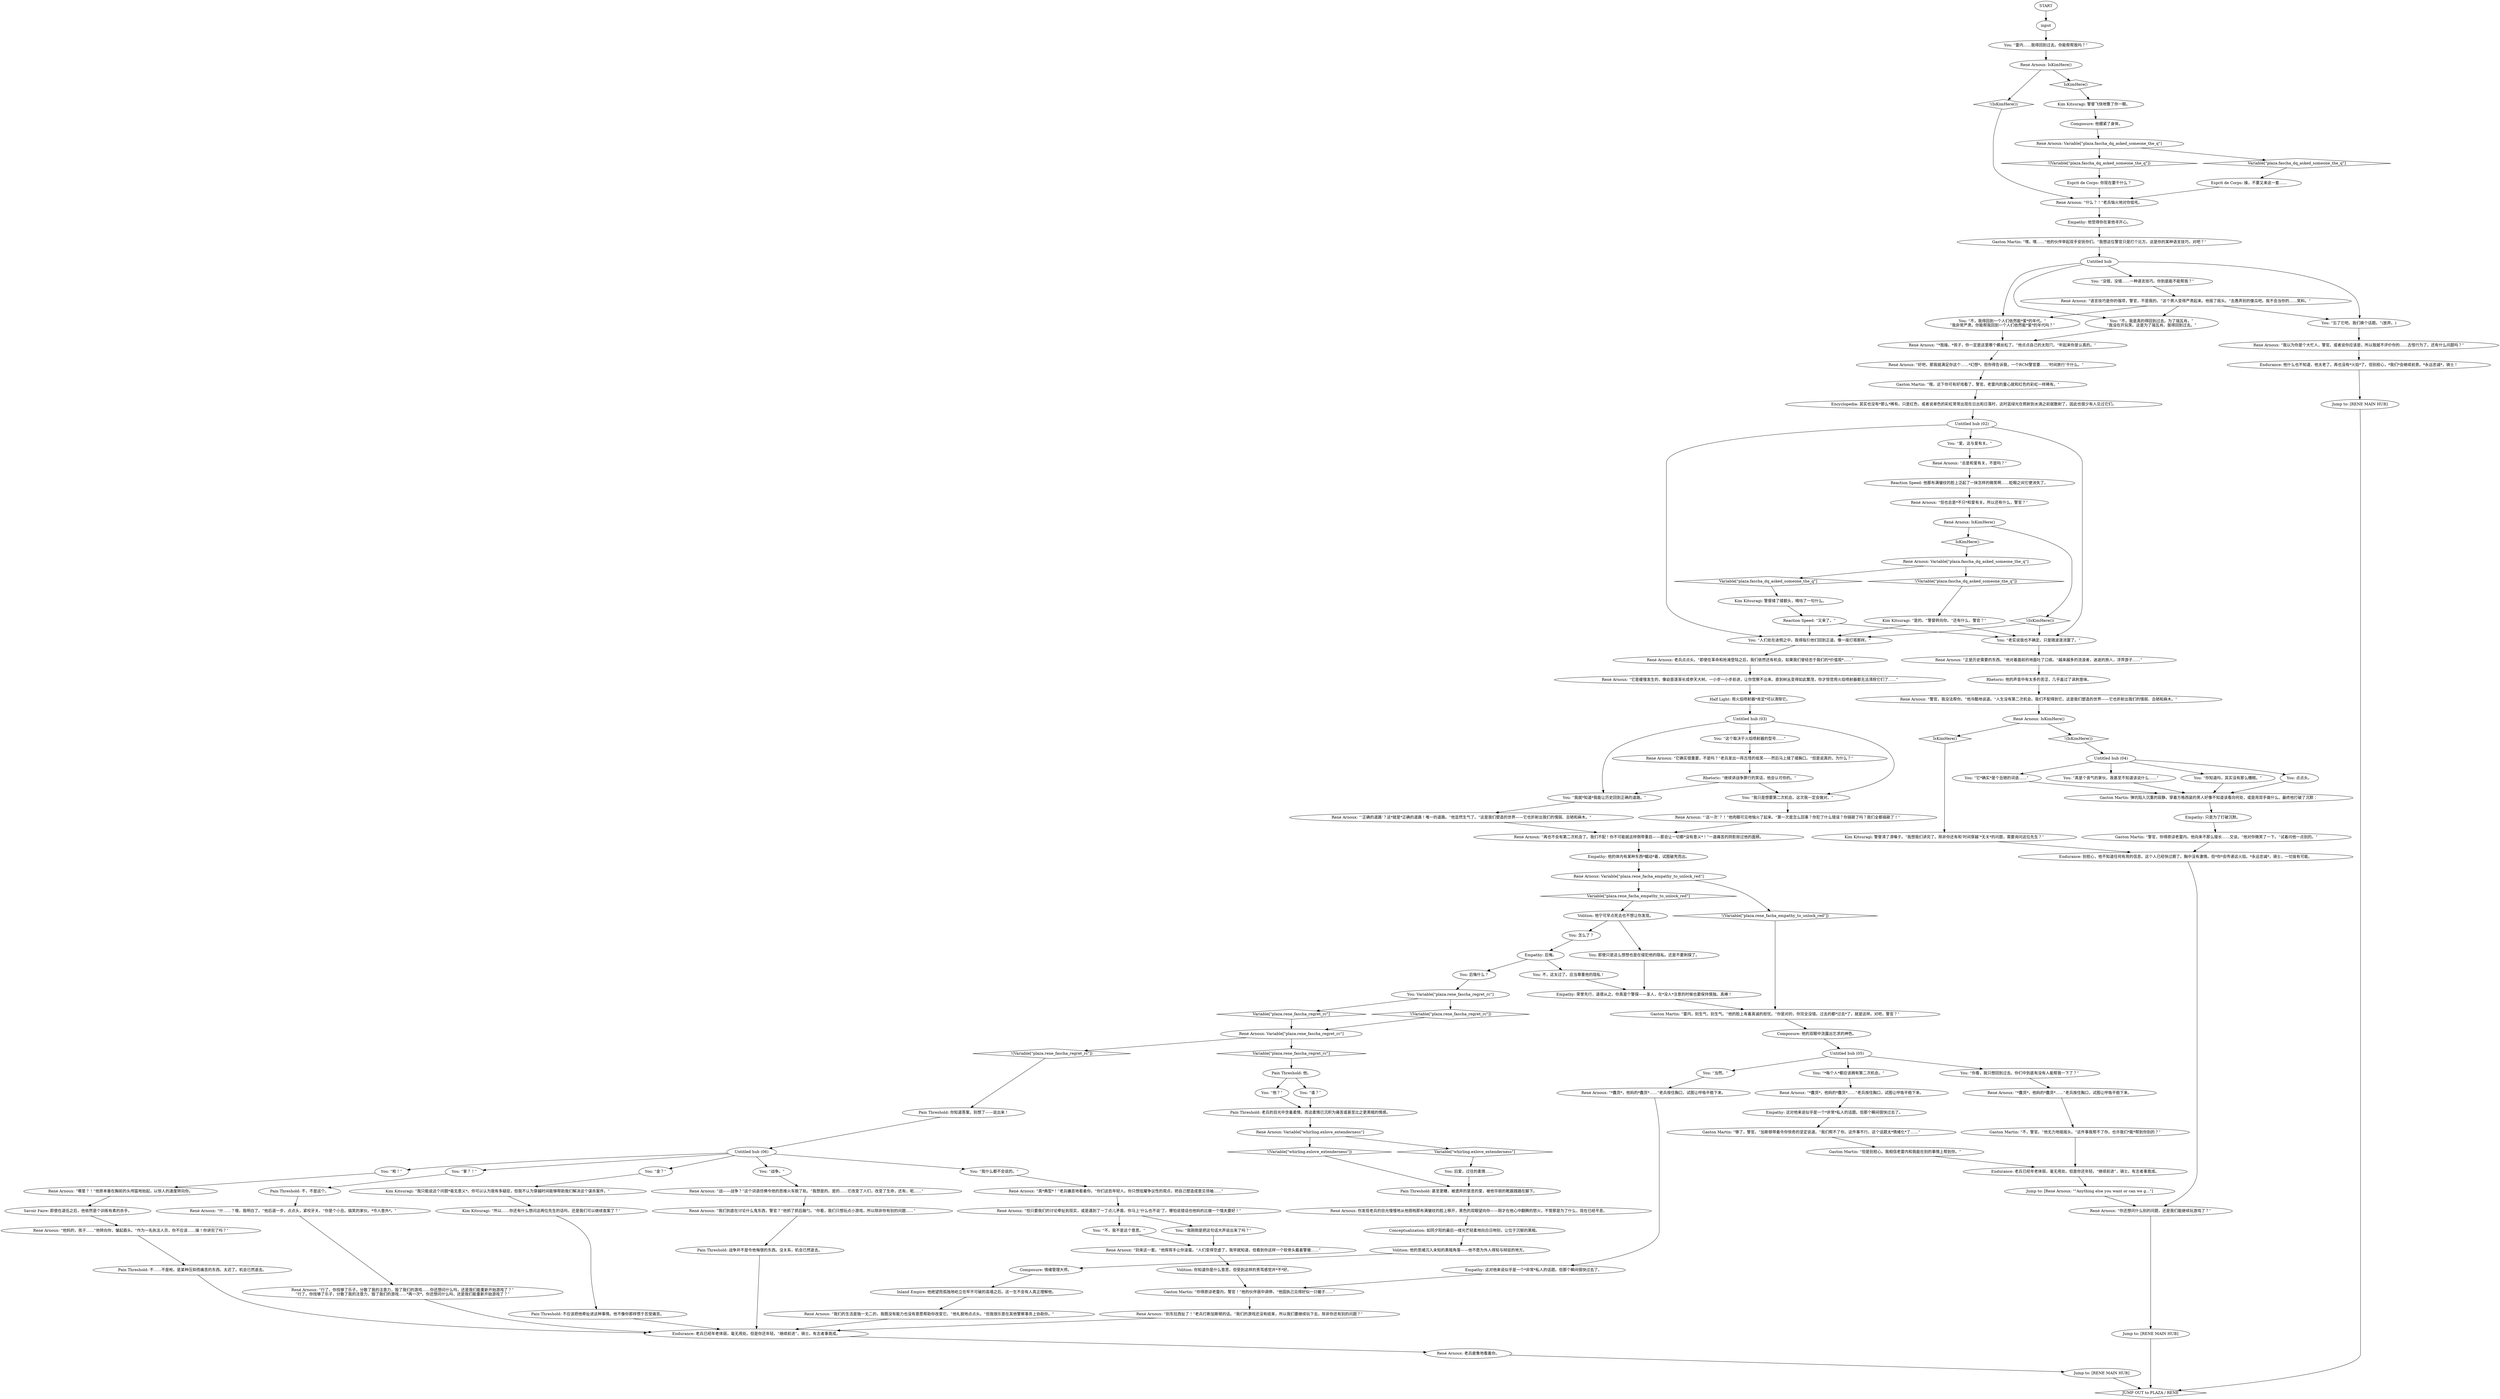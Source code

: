 # PLAZA / RENE TURNING BACK TIME
# Ask René if he knows a way to turn back time
# ==================================================
digraph G {
	  0 [label="START"];
	  1 [label="input"];
	  2 [label="Untitled hub (02)"];
	  3 [label="Endurance: 他什么也不知道，他太老了。再也没有*火焰*了。但别担心，*我们*会继续前景。*永远忠诚*，骑士！"];
	  4 [label="René Arnoux: 老兵点点头。“即使在革命和抢滩登陆之后，我们依然还有机会。如果我们曾经忠于我们的*价值观*……”"];
	  5 [label="René Arnoux: “‘这一次’？！”他肉眼可见地恼火了起来。“第一次是怎么回事？你犯了什么错误？你搞砸了吗？我们全都搞砸了！”"];
	  6 [label="Kim Kitsuragi: “所以……你还有什么想问这两位先生的话吗，还是我们可以继续查案了？”"];
	  7 [label="René Arnoux: “行了，你找够了乐子，分散了我的注意力，毁了我们的游戏……你还想问什么吗，还是我们能重新开始游戏了？”\n“行了，你找够了乐子，分散了我的注意力，毁了我们的游戏……*再一次*。你还想问什么吗，还是我们能重新开始游戏了？”"];
	  8 [label="You: “不，我不是这个意思。”"];
	  9 [label="René Arnoux: Variable[\"plaza.fascha_dq_asked_someone_the_q\"]"];
	  10 [label="Variable[\"plaza.fascha_dq_asked_someone_the_q\"]", shape=diamond];
	  11 [label="!(Variable[\"plaza.fascha_dq_asked_someone_the_q\"])", shape=diamond];
	  12 [label="Gaston Martin: “哦，这下你可有好戏看了，警官。老雷内的童心就和红色的彩虹一样稀有。”"];
	  13 [label="You: “老实说我也不确定。只是随波逐流罢了。”"];
	  14 [label="René Arnoux: “再也不会有第二次机会了。我们不配！你不可能就这样倒带重启——那会让一切都*没有意义*！”一道痛苦的阴影掠过他的面颊。"];
	  15 [label="You: “你知道吗，其实没有那么糟糕。”"];
	  16 [label="Empathy: 这对他来说似乎是一个*非常*私人的话题。但那个瞬间很快过去了。"];
	  17 [label="You: 后悔什么？"];
	  18 [label="You: Variable[\"plaza.rene_fascha_regret_rc\"]"];
	  19 [label="Variable[\"plaza.rene_fascha_regret_rc\"]", shape=diamond];
	  20 [label="!(Variable[\"plaza.rene_fascha_regret_rc\"])", shape=diamond];
	  21 [label="You: 不，这太过了。应当尊重他的隐私！"];
	  22 [label="Empathy: 他觉得你在拿他寻开心。"];
	  23 [label="Untitled hub"];
	  24 [label="René Arnoux: “语言技巧是你的强项，警官，不是我的。”这个男人变得严肃起来。他摇了摇头。“去愚弄别的傻瓜吧。我不会当你的……笑料。”"];
	  25 [label="You: “他？”"];
	  26 [label="René Arnoux: IsKimHere()"];
	  27 [label="IsKimHere()", shape=diamond];
	  28 [label="!(IsKimHere())", shape=diamond];
	  29 [label="Jump to: [RENE MAIN HUB]"];
	  30 [label="Composure: 他的双眼中流露出乞求的神色。"];
	  31 [label="You: 怎么了？"];
	  32 [label="You: 即使只是这么想想也是在侵犯他的隐私。还是不要刺探了。"];
	  33 [label="Untitled hub (05)"];
	  34 [label="René Arnoux: “哪里？！”他原本垂在胸前的头颅猛地抬起，以惊人的速度转向你。"];
	  35 [label="Kim Kitsuragi: “我只能说这个问题*毫无意义*。你可以认为我有多疑症，但我不认为穿越时间能够帮助我们解决这个谋杀案件。”"];
	  36 [label="You: “你看，我只想回到过去。你们中到底有没有人能帮我一下了？”"];
	  37 [label="You: “金？”"];
	  38 [label="You: “战争。”"];
	  39 [label="Savoir Faire: 即使在退伍之后，他依然是个训练有素的杀手。"];
	  40 [label="You: “我刚刚是把这句话大声说出来了吗？”"];
	  41 [label="Volition: 你知道你是什么意思，但受到这样的责骂感觉并*不*好。"];
	  42 [label="René Arnoux: Variable[\"plaza.fascha_dq_asked_someone_the_q\"]"];
	  43 [label="Variable[\"plaza.fascha_dq_asked_someone_the_q\"]", shape=diamond];
	  44 [label="!(Variable[\"plaza.fascha_dq_asked_someone_the_q\"])", shape=diamond];
	  45 [label="Kim Kitsuragi: “是的。”警督转向你。“还有什么，警官？”"];
	  46 [label="Half Light: 用火焰喷射器*肯定*可以清除它。"];
	  47 [label="Rhetoric: 他的声音中有太多的苦涩，几乎盖过了讽刺意味。"];
	  48 [label="You: 点点头。"];
	  49 [label="Volition: 他宁可早点死去也不想让你发现。"];
	  50 [label="Jump to: [RENE MAIN HUB]"];
	  51 [label="Pain Threshold: 不……不是枪。是某种压抑而痛苦的东西。太迟了。机会已然逝去。"];
	  52 [label="René Arnoux: “你还想问什么别的问题，还是我们能继续玩游戏了？”"];
	  53 [label="René Arnoux: “总是和爱有关，不是吗？”"];
	  54 [label="You: “它*确实*是个丑陋的词语……”"];
	  55 [label="Endurance: 老兵已经年老体弱，毫无用处。但是你还年轻。“继续前进”，骑士。有志者事竟成。"];
	  56 [label="René Arnoux: “*蠢货*，他妈的*蠢货*……”老兵按住胸口，试图让呼吸平稳下来。"];
	  57 [label="Volition: 他的思绪沉入未知的黑暗角落——他不愿为外人得知与辩驳的地方。"];
	  58 [label="René Arnoux: “我以为你是个大忙人，警官。或者说你应该是，所以我就不评价你的……古怪行为了。还有什么问题吗？”"];
	  59 [label="René Arnoux: “*我操。*孩子，你一定是这里哪个螺丝松了。”他点点自己的太阳穴。“听起来你是认真的。”"];
	  60 [label="René Arnoux: “它是缓慢发生的，像幼苗逐渐长成参天大树。一小步一小步前进，让你觉察不出来。直到树丛变得如此繁茂，你才惊觉用火焰喷射器都无法清除它们了……”"];
	  61 [label="René Arnoux: “‘正确的道路’？这*就是*正确的道路！唯一的道路。”他显然生气了。“这是我们塑造的世界——它也折射出我们的懦弱、丑陋和麻木。”"];
	  62 [label="You: “我什么都不会说的。”"];
	  63 [label="René Arnoux: “别东拉西扯了！”老兵打断加斯顿的话。“我们的游戏还没有结束，所以我们要继续玩下去，除非你还有别的问题？”"];
	  64 [label="You: “不，我是真的得回到过去。为了瑞瓦肖。”\n“我没在开玩笑。这是为了瑞瓦肖。我得回到过去。”"];
	  65 [label="René Arnoux: “他妈的，孩子……”他转向你，皱起眉头。“作为一名执法人员，你不应该……操！你讲完了吗？”"];
	  66 [label="René Arnoux: “我们到底在讨论什么鬼东西，警官？”他抓了抓后脑勺。“你看，我们只想玩点小游戏，所以除非你有别的问题……”"];
	  67 [label="Pain Threshold: 老兵的目光中含着柔情，而这柔情已沉积为痛苦或甚至比之更黑暗的情感。"];
	  68 [label="René Arnoux: “好吧，那我就满足你这个……*幻想*。但你得告诉我，一个RCM警官要……‘时间旅行’干什么。”"];
	  69 [label="You: “*每个人*都应该拥有第二次机会。”"];
	  70 [label="Pain Threshold: 他。"];
	  71 [label="René Arnoux: “战——战争？”这个词语仿佛令他的思维火车脱了轨。“我想是的。是的……它改变了人们，改变了生命，还有，呃……”"];
	  72 [label="Pain Threshold: 不应该把他牵扯进这种事情。他不像你那样惯于忍受痛苦。"];
	  73 [label="Esprit de Corps: 操，不要又来这一套……"];
	  75 [label="Esprit de Corps: 你现在要干什么？"];
	  76 [label="René Arnoux: “什么？！”老兵恼火地对你低吼。"];
	  77 [label="Encyclopedia: 其实也没有*那么*稀有。只是红色，或者说单色的彩虹常常出现在日出和日落时，这时蓝绿光在照射到水滴之前就散射了。因此也很少有人见过它们。"];
	  78 [label="Kim Kitsuragi: 警督清了清嗓子。“我想我们讲完了。除非你还有和‘时间穿越’*无关*的问题，需要询问这位先生？”"];
	  79 [label="Empathy: 这对他来说似乎是一个*非常*私人的话题。但那个瞬间很快过去了。"];
	  80 [label="Gaston Martin: “但是别担心。我相信老雷内和我能在别的事情上帮到你。”"];
	  81 [label="René Arnoux: 你发现老兵的目光慢慢地从他搭档那布满皱纹的脸上移开，黑色的双眼望向你——刚才在他心中翻腾的怒火，不管那是为了什么，现在已经平息。"];
	  82 [label="You: “枪！”"];
	  83 [label="Pain Threshold: 战争并不是令他悔恨的东西。没关系，机会已然逝去。"];
	  84 [label="René Arnoux: “真*典型*！”老兵嫌恶地看着你。“你们这些年轻人。你只想炫耀争议性的观点，把自己塑造成意见领袖……”"];
	  85 [label="You: “雷内……我得回到过去。你能帮帮我吗？”"];
	  86 [label="You: “人们处在迷惘之中。我得指引他们回到正道。像一座灯塔那样。”"];
	  87 [label="Untitled hub (04)"];
	  88 [label="Gaston Martin: 弹坑陷入沉重的寂静。穿着方格西装的男人好像不知道该看向何处，或是用双手做什么。最终他打破了沉默："];
	  89 [label="Gaston Martin: “够了，警官。”加斯顿带着令你惊奇的坚定说道。“我们帮不了你。这件事不行。这个话题太*情绪化*了……”"];
	  90 [label="You: “不，我得回到一个人们依然能*爱*的年代。”\n“我非常严肃。你能帮我回到一个人们依然能*爱*的年代吗？”"];
	  91 [label="You: “我就*知道*我能让历史回到正确的道路。”"];
	  92 [label="René Arnoux: Variable[\"plaza.rene_facha_empathy_to_unlock_red\"]"];
	  93 [label="Variable[\"plaza.rene_facha_empathy_to_unlock_red\"]", shape=diamond];
	  94 [label="!(Variable[\"plaza.rene_facha_empathy_to_unlock_red\"])", shape=diamond];
	  95 [label="René Arnoux: IsKimHere()"];
	  96 [label="IsKimHere()", shape=diamond];
	  97 [label="!(IsKimHere())", shape=diamond];
	  98 [label="Empathy: 只是为了打破沉默。"];
	  99 [label="You: “这个取决于火焰喷射器的型号……”"];
	  100 [label="René Arnoux: “它确实很重要，不是吗？”老兵发出一阵古怪的低笑——然后马上揉了揉胸口。“但是说真的，为什么？”"];
	  101 [label="René Arnoux: Variable[\"plaza.rene_fascha_regret_rc\"]"];
	  102 [label="Variable[\"plaza.rene_fascha_regret_rc\"]", shape=diamond];
	  103 [label="!(Variable[\"plaza.rene_fascha_regret_rc\"])", shape=diamond];
	  104 [label="Pain Threshold: 你知道答案，别想了——说出来！"];
	  105 [label="Conceptualization: 如同夕阳的最后一缕光芒轻柔地向白日吻别，让位于沉郁的黑暗。"];
	  106 [label="René Arnoux: “别来这一套。”他挥挥手让你滚蛋。“人们变得空虚了，我早就知道，但看到你这样一个软骨头戴着警徽……”"];
	  107 [label="Pain Threshold: 甚至更糟，被遗弃的窒息的爱，被他华丽的靴跟践踏在脚下。"];
	  108 [label="Gaston Martin: “雷内，别生气，别生气。”他的脸上有着真诚的担忧。“你是对的，你完全没错。过去的都*过去*了，就是这样。对吧，警官？”"];
	  109 [label="Empathy: 荣誉先行，道德从之。你真是个警探——圣人，在*没人*注意的时候也要保持慎独。真棒！"];
	  110 [label="René Arnoux: “*蠢货*，他妈的*蠢货*……”老兵按住胸口，试图让呼吸平稳下来。"];
	  111 [label="Gaston Martin: “你得原谅老雷内，警官！”他的伙伴居中调停。“他固执己见得好似一只蝎子……”"];
	  112 [label="Untitled hub (06)"];
	  113 [label="You: “没错，没错……一种语言技巧。你到底能不能帮我？”"];
	  114 [label="Jump to: [RENE MAIN HUB]"];
	  115 [label="You: “爱。这与爱有关。”"];
	  116 [label="René Arnoux: “警官，我没法帮你。”他冷酷地说道。“人生没有第二次机会。我们不配得到它。这是我们塑造的世界——它也折射出我们的懦弱、丑陋和麻木。”"];
	  117 [label="Gaston Martin: “警官，你得原谅老雷内。他向来不那么擅长……交谈。”他对你微笑了一下。“试着问他一点别的。”"];
	  118 [label="René Arnoux: “*蠢货*，他妈的*蠢货*……”老兵按住胸口，试图让呼吸平稳下来。"];
	  119 [label="Gaston Martin: “不，警官。”他无力地摇摇头。“这件事我帮不了你。也许我们*能*帮到你别的？”"];
	  120 [label="René Arnoux: “但只要我们的讨论牵扯到现实，或是遇到了一丁点儿矛盾，你马上‘什么也不说’了。哪怕说错话也他妈的比做一个懦夫要好！”"];
	  121 [label="Reaction Speed: “又来了。”"];
	  122 [label="You: 旧爱，过往的柔情……"];
	  123 [label="Empathy: 他的体内有某种东西*蠕动*着，试图破壳而出。"];
	  124 [label="Empathy: 后悔。"];
	  125 [label="Endurance: 老兵已经年老体弱，毫无用处。但是你还年轻。“继续前进”，骑士。有志者事竟成。"];
	  126 [label="René Arnoux: IsKimHere()"];
	  127 [label="IsKimHere()", shape=diamond];
	  128 [label="!(IsKimHere())", shape=diamond];
	  129 [label="Composure: 他绷紧了身体。"];
	  130 [label="Gaston Martin: “嘿，嘿……”他的伙伴举起双手安抚你们。“我想这位警官只是打个比方。这是你的某种语言技巧，对吧？”"];
	  131 [label="Reaction Speed: 他那布满皱纹的脸上泛起了一抹怎样的微笑啊……眨眼之间它便消失了。"];
	  132 [label="Kim Kitsuragi: 警督揉了揉额头，嘀咕了一句什么。"];
	  133 [label="Jump to: [René Arnoux: \"\"Anything else you want or can we g...\"]"];
	  134 [label="René Arnoux: 老兵疲惫地看着你。"];
	  135 [label="Kim Kitsuragi: 警督飞快地瞥了你一眼。"];
	  136 [label="Untitled hub (03)"];
	  137 [label="Rhetoric: “继续讲战争罪行的笑话，他会认可你的。”"];
	  138 [label="René Arnoux: “正是历史需要的东西。”他对着面前的地面吐了口痰。“越来越多的流浪者，迷途的旅人，浮萍游子……”"];
	  139 [label="You: “真是个丧气的家伙。我甚至不知道该说什么……”"];
	  140 [label="Endurance: 别担心，他不知道任何有用的信息。这个人已经快过期了。胸中没有激情。但*你*会传递这火焰。*永远忠诚*，骑士，一切皆有可能。"];
	  141 [label="René Arnoux: “我们的生活是独一无二的，我既没有能力也没有意愿帮助你改变它。”他礼貌地点点头。“但我很乐意在其他警察事务上协助你。”"];
	  142 [label="You: “爹？！”"];
	  143 [label="Pain Threshold: 不，不是这个。"];
	  144 [label="René Arnoux: “什……？哦，我明白了。”他后退一步，点点头，紧咬牙关。“你是个小丑。搞笑的家伙。*令人意外*。”"];
	  145 [label="You: “忘了它吧。我们换个话题。”(放弃。)"];
	  146 [label="René Arnoux: “但也总是*不只*和爱有关。所以还有什么，警官？”"];
	  147 [label="You: “我只是想要第二次机会。这次我一定会做对。”"];
	  148 [label="You: “当然。”"];
	  149 [label="Composure: 情绪管理大师。"];
	  150 [label="Inland Empire: 他绝望而孤独地屹立在牢不可破的高墙之后。这一生不会有人真正理解他。"];
	  151 [label="You: “谁？”"];
	  152 [label="René Arnoux: Variable[\"whirling.exlove_extenderness\"]"];
	  153 [label="Variable[\"whirling.exlove_extenderness\"]", shape=diamond];
	  154 [label="!(Variable[\"whirling.exlove_extenderness\"])", shape=diamond];
	  3830486 [label="JUMP OUT to PLAZA / RENE", shape=diamond];
	  0 -> 1
	  1 -> 85
	  2 -> 115
	  2 -> 13
	  2 -> 86
	  3 -> 114
	  4 -> 60
	  5 -> 14
	  6 -> 72
	  7 -> 125
	  8 -> 106
	  9 -> 10
	  9 -> 11
	  10 -> 132
	  11 -> 45
	  12 -> 77
	  13 -> 138
	  14 -> 123
	  15 -> 88
	  16 -> 89
	  17 -> 18
	  18 -> 19
	  18 -> 20
	  19 -> 101
	  20 -> 101
	  21 -> 109
	  22 -> 130
	  23 -> 64
	  23 -> 113
	  23 -> 90
	  23 -> 145
	  24 -> 64
	  24 -> 145
	  24 -> 90
	  25 -> 67
	  26 -> 27
	  26 -> 28
	  27 -> 135
	  28 -> 76
	  29 -> 3830486
	  30 -> 33
	  31 -> 124
	  32 -> 109
	  33 -> 148
	  33 -> 69
	  33 -> 36
	  34 -> 39
	  35 -> 6
	  36 -> 56
	  37 -> 35
	  38 -> 71
	  39 -> 65
	  40 -> 106
	  41 -> 111
	  42 -> 43
	  42 -> 44
	  43 -> 73
	  44 -> 75
	  45 -> 13
	  45 -> 86
	  46 -> 136
	  47 -> 116
	  48 -> 88
	  49 -> 32
	  49 -> 31
	  50 -> 3830486
	  51 -> 125
	  52 -> 29
	  53 -> 131
	  54 -> 88
	  55 -> 133
	  56 -> 119
	  57 -> 149
	  58 -> 3
	  59 -> 68
	  60 -> 46
	  61 -> 14
	  62 -> 84
	  63 -> 125
	  64 -> 59
	  65 -> 51
	  66 -> 83
	  67 -> 152
	  68 -> 12
	  69 -> 118
	  70 -> 25
	  70 -> 151
	  71 -> 66
	  72 -> 125
	  73 -> 76
	  75 -> 76
	  76 -> 22
	  77 -> 2
	  78 -> 140
	  79 -> 111
	  80 -> 55
	  81 -> 105
	  82 -> 34
	  83 -> 125
	  84 -> 120
	  85 -> 26
	  86 -> 4
	  87 -> 48
	  87 -> 139
	  87 -> 54
	  87 -> 15
	  88 -> 98
	  89 -> 80
	  90 -> 59
	  91 -> 61
	  92 -> 93
	  92 -> 94
	  93 -> 49
	  94 -> 108
	  95 -> 96
	  95 -> 97
	  96 -> 78
	  97 -> 87
	  98 -> 117
	  99 -> 100
	  100 -> 137
	  101 -> 102
	  101 -> 103
	  102 -> 70
	  103 -> 104
	  104 -> 112
	  105 -> 57
	  106 -> 41
	  107 -> 81
	  108 -> 30
	  109 -> 108
	  110 -> 79
	  111 -> 63
	  112 -> 37
	  112 -> 38
	  112 -> 142
	  112 -> 82
	  112 -> 62
	  113 -> 24
	  114 -> 3830486
	  115 -> 53
	  116 -> 95
	  117 -> 140
	  118 -> 16
	  119 -> 55
	  120 -> 8
	  120 -> 40
	  121 -> 13
	  121 -> 86
	  122 -> 107
	  123 -> 92
	  124 -> 17
	  124 -> 21
	  125 -> 134
	  126 -> 128
	  126 -> 127
	  127 -> 9
	  128 -> 13
	  128 -> 86
	  129 -> 42
	  130 -> 23
	  131 -> 146
	  132 -> 121
	  133 -> 52
	  134 -> 50
	  135 -> 129
	  136 -> 91
	  136 -> 99
	  136 -> 147
	  137 -> 91
	  137 -> 147
	  138 -> 47
	  139 -> 88
	  140 -> 52
	  141 -> 125
	  142 -> 143
	  143 -> 144
	  144 -> 7
	  145 -> 58
	  146 -> 126
	  147 -> 5
	  148 -> 110
	  149 -> 150
	  150 -> 141
	  151 -> 67
	  152 -> 153
	  152 -> 154
	  153 -> 122
	  154 -> 107
}

